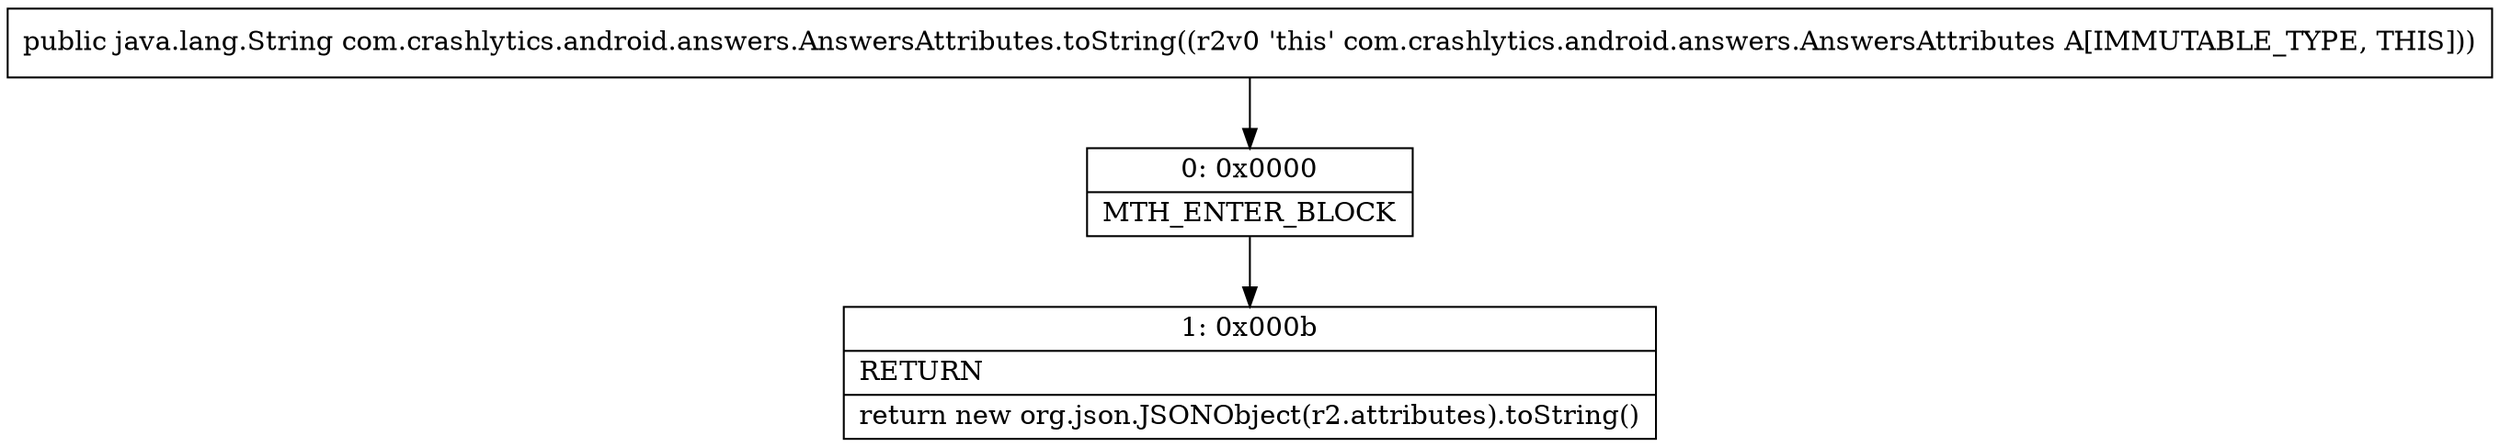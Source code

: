 digraph "CFG forcom.crashlytics.android.answers.AnswersAttributes.toString()Ljava\/lang\/String;" {
Node_0 [shape=record,label="{0\:\ 0x0000|MTH_ENTER_BLOCK\l}"];
Node_1 [shape=record,label="{1\:\ 0x000b|RETURN\l|return new org.json.JSONObject(r2.attributes).toString()\l}"];
MethodNode[shape=record,label="{public java.lang.String com.crashlytics.android.answers.AnswersAttributes.toString((r2v0 'this' com.crashlytics.android.answers.AnswersAttributes A[IMMUTABLE_TYPE, THIS])) }"];
MethodNode -> Node_0;
Node_0 -> Node_1;
}


